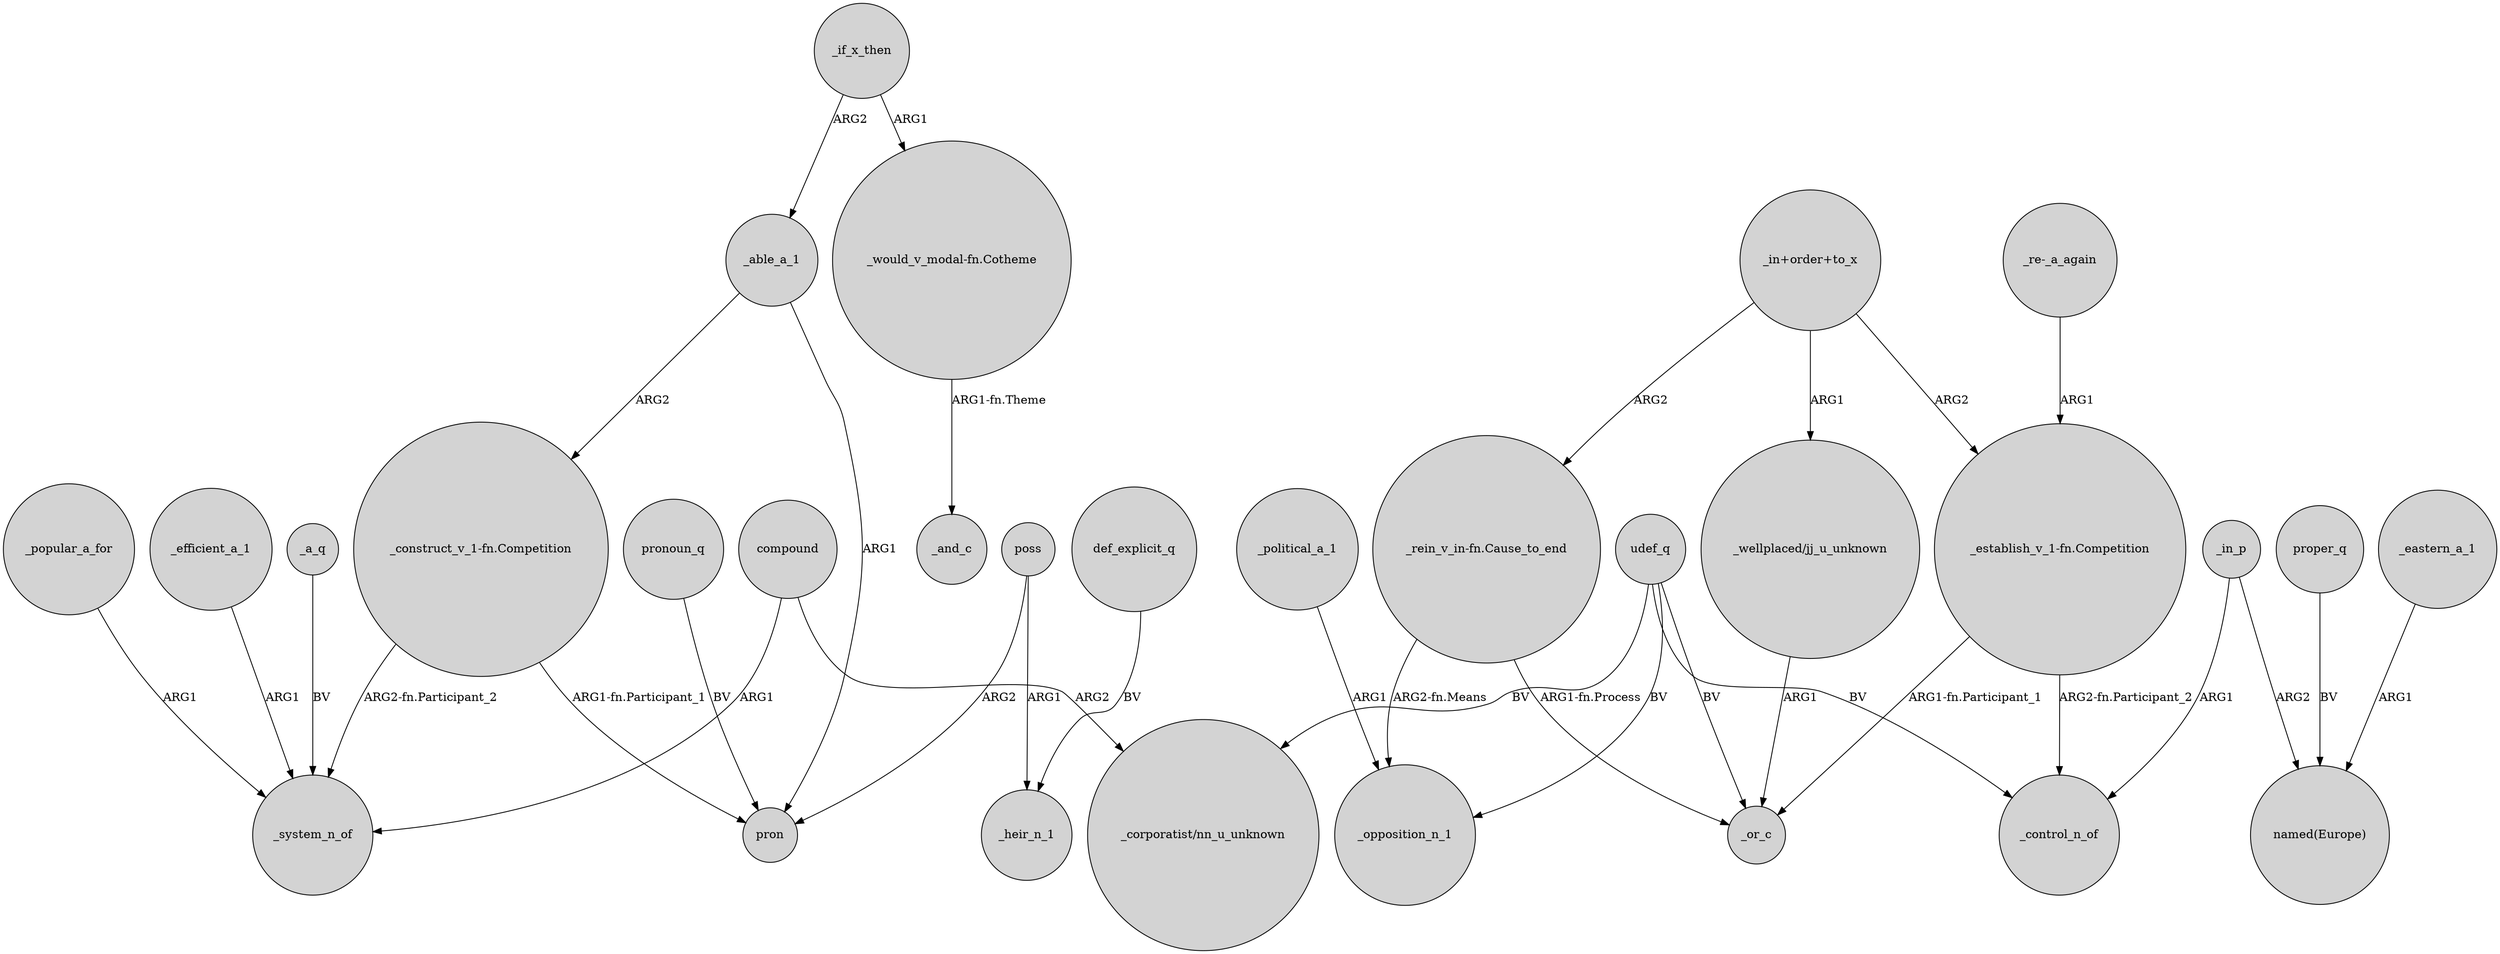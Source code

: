 digraph {
	node [shape=circle style=filled]
	compound -> _system_n_of [label=ARG1]
	def_explicit_q -> _heir_n_1 [label=BV]
	udef_q -> _control_n_of [label=BV]
	"_re-_a_again" -> "_establish_v_1-fn.Competition" [label=ARG1]
	_able_a_1 -> pron [label=ARG1]
	poss -> _heir_n_1 [label=ARG1]
	_in_p -> "named(Europe)" [label=ARG2]
	_eastern_a_1 -> "named(Europe)" [label=ARG1]
	"_rein_v_in-fn.Cause_to_end" -> _or_c [label="ARG1-fn.Process"]
	proper_q -> "named(Europe)" [label=BV]
	"_rein_v_in-fn.Cause_to_end" -> _opposition_n_1 [label="ARG2-fn.Means"]
	udef_q -> _opposition_n_1 [label=BV]
	udef_q -> _or_c [label=BV]
	pronoun_q -> pron [label=BV]
	poss -> pron [label=ARG2]
	"_in+order+to_x" -> "_establish_v_1-fn.Competition" [label=ARG2]
	"_would_v_modal-fn.Cotheme" -> _and_c [label="ARG1-fn.Theme"]
	_a_q -> _system_n_of [label=BV]
	"_wellplaced/jj_u_unknown" -> _or_c [label=ARG1]
	"_establish_v_1-fn.Competition" -> _control_n_of [label="ARG2-fn.Participant_2"]
	_efficient_a_1 -> _system_n_of [label=ARG1]
	"_in+order+to_x" -> "_rein_v_in-fn.Cause_to_end" [label=ARG2]
	_political_a_1 -> _opposition_n_1 [label=ARG1]
	_if_x_then -> "_would_v_modal-fn.Cotheme" [label=ARG1]
	"_establish_v_1-fn.Competition" -> _or_c [label="ARG1-fn.Participant_1"]
	_in_p -> _control_n_of [label=ARG1]
	_able_a_1 -> "_construct_v_1-fn.Competition" [label=ARG2]
	"_construct_v_1-fn.Competition" -> pron [label="ARG1-fn.Participant_1"]
	compound -> "_corporatist/nn_u_unknown" [label=ARG2]
	"_in+order+to_x" -> "_wellplaced/jj_u_unknown" [label=ARG1]
	_popular_a_for -> _system_n_of [label=ARG1]
	_if_x_then -> _able_a_1 [label=ARG2]
	"_construct_v_1-fn.Competition" -> _system_n_of [label="ARG2-fn.Participant_2"]
	udef_q -> "_corporatist/nn_u_unknown" [label=BV]
}
